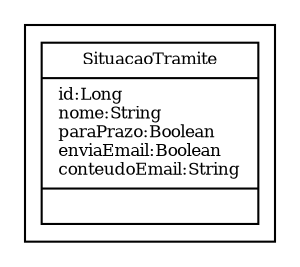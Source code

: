 digraph G{
fontname = "Times-Roman"
fontsize = 8

node [
        fontname = "Times-Roman"
        fontsize = 8
        shape = "record"
]

edge [
        fontname = "Times-Roman"
        fontsize = 8
]

subgraph clusterSITUACAO_DO_PARECER
{
SituacaoTramite [label = "{SituacaoTramite|id:Long\lnome:String\lparaPrazo:Boolean\lenviaEmail:Boolean\lconteudoEmail:String\l|\l}"]
}
}
